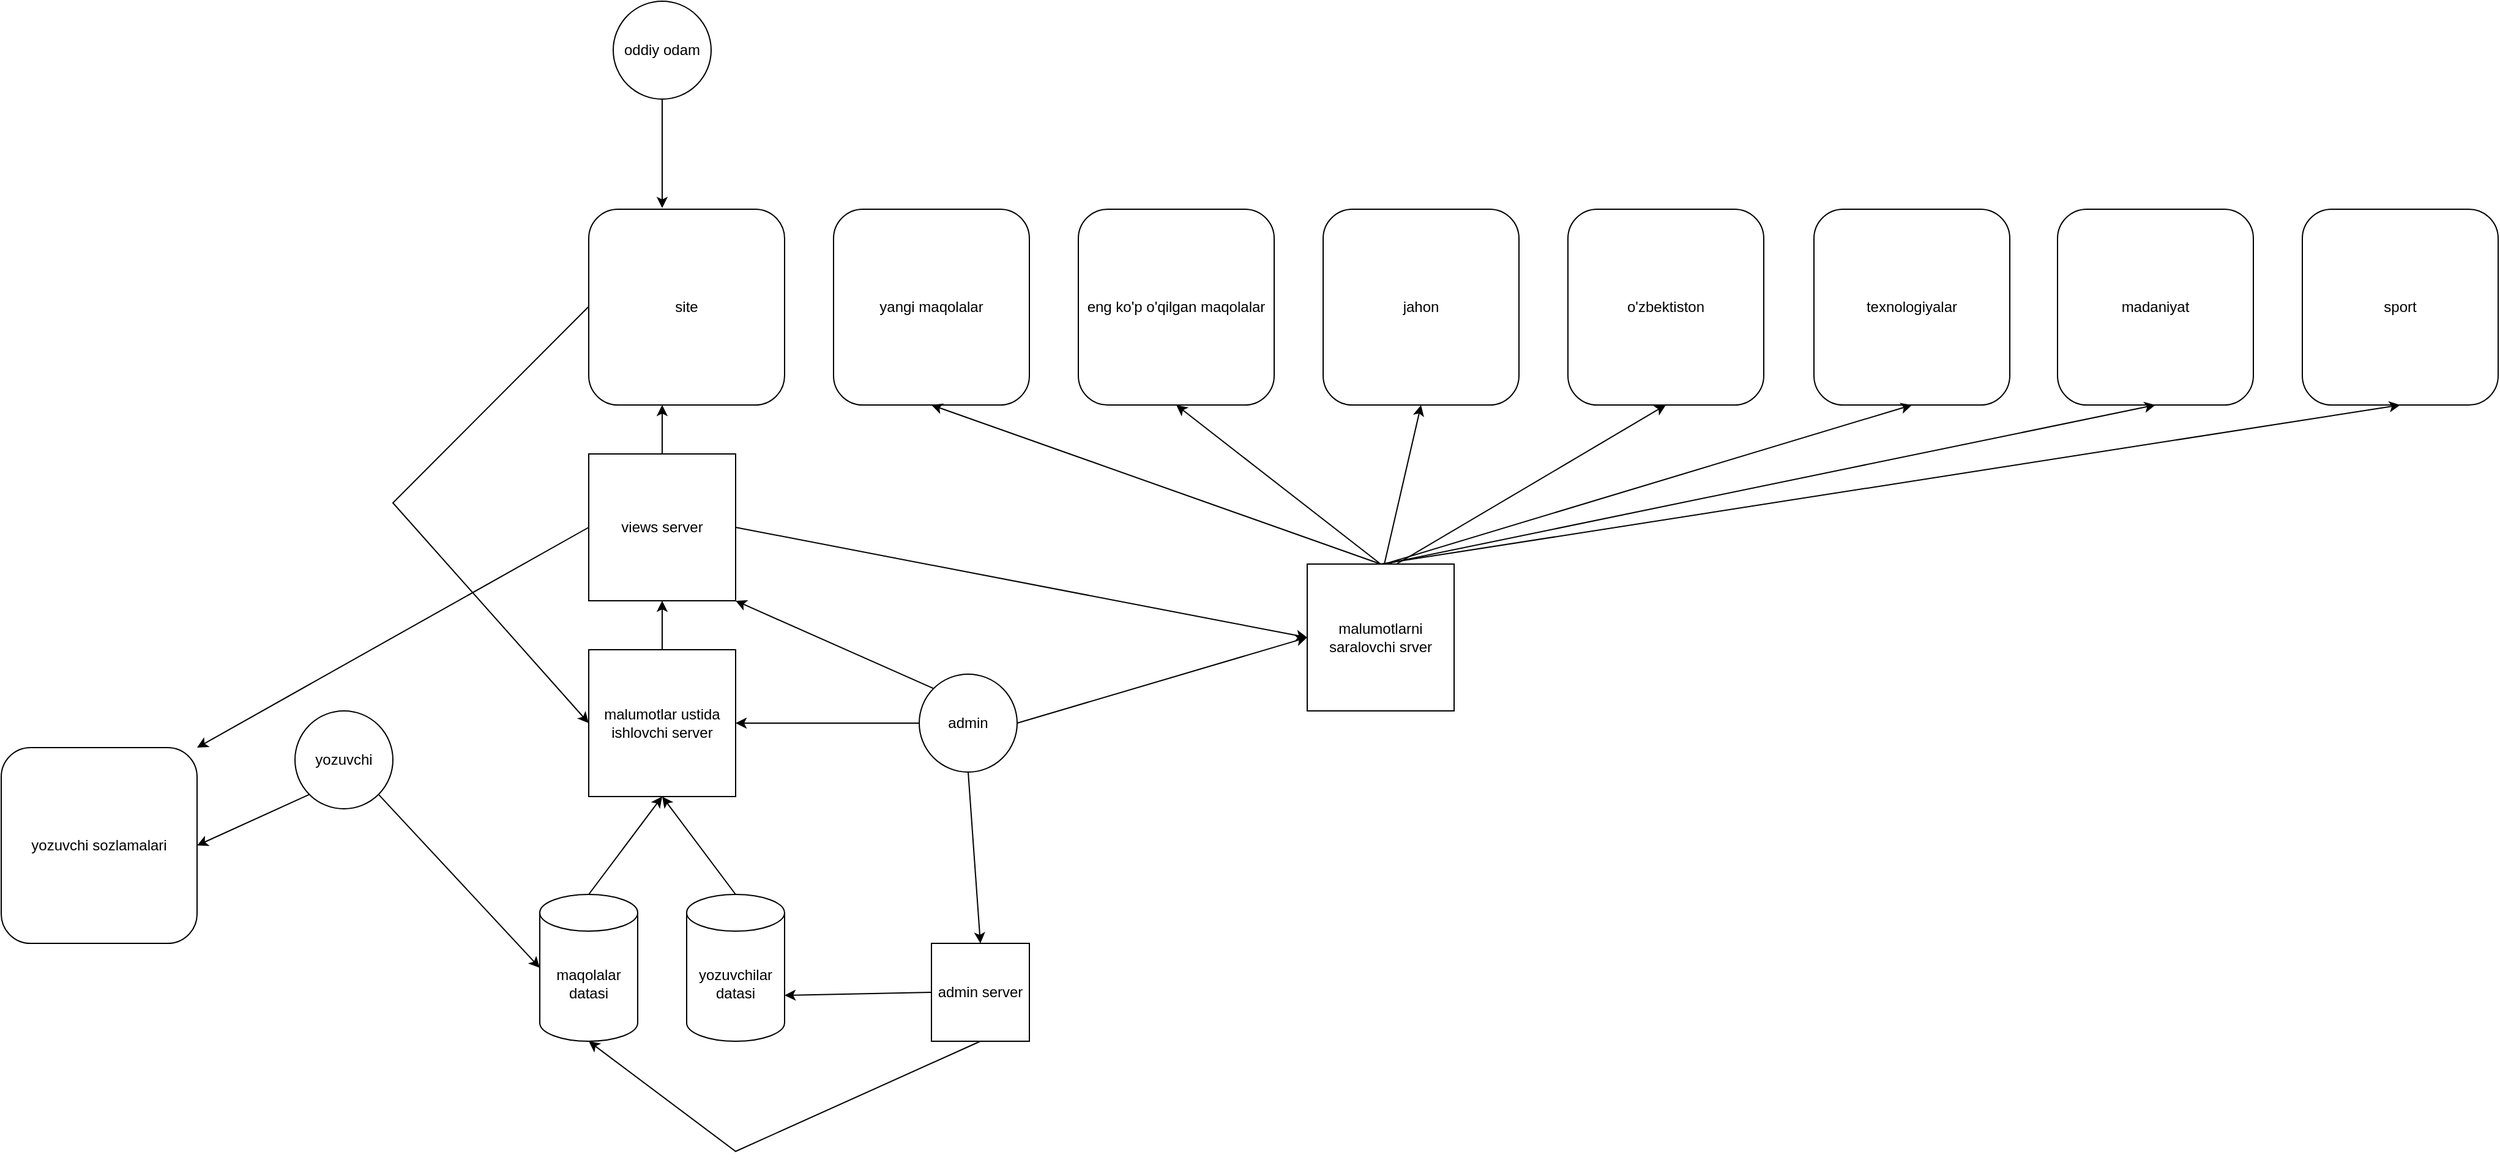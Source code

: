 <mxfile version="24.7.7">
  <diagram id="C5RBs43oDa-KdzZeNtuy" name="Page-1">
    <mxGraphModel dx="3452" dy="2582" grid="1" gridSize="10" guides="1" tooltips="1" connect="1" arrows="1" fold="1" page="1" pageScale="1" pageWidth="827" pageHeight="1169" math="0" shadow="0">
      <root>
        <mxCell id="WIyWlLk6GJQsqaUBKTNV-0" />
        <mxCell id="WIyWlLk6GJQsqaUBKTNV-1" parent="WIyWlLk6GJQsqaUBKTNV-0" />
        <mxCell id="60q1w9pdsrjlK-V5Ri4q-0" value="maqolalar datasi" style="shape=cylinder3;whiteSpace=wrap;html=1;boundedLbl=1;backgroundOutline=1;size=15;" vertex="1" parent="WIyWlLk6GJQsqaUBKTNV-1">
          <mxGeometry x="200" y="120" width="80" height="120" as="geometry" />
        </mxCell>
        <mxCell id="60q1w9pdsrjlK-V5Ri4q-1" value="yozuvchilar datasi" style="shape=cylinder3;whiteSpace=wrap;html=1;boundedLbl=1;backgroundOutline=1;size=15;" vertex="1" parent="WIyWlLk6GJQsqaUBKTNV-1">
          <mxGeometry x="320" y="120" width="80" height="120" as="geometry" />
        </mxCell>
        <mxCell id="60q1w9pdsrjlK-V5Ri4q-3" value="malumotlar ustida ishlovchi server" style="whiteSpace=wrap;html=1;aspect=fixed;" vertex="1" parent="WIyWlLk6GJQsqaUBKTNV-1">
          <mxGeometry x="240" y="-80" width="120" height="120" as="geometry" />
        </mxCell>
        <mxCell id="60q1w9pdsrjlK-V5Ri4q-4" value="" style="endArrow=classic;html=1;rounded=0;entryX=0.5;entryY=1;entryDx=0;entryDy=0;" edge="1" parent="WIyWlLk6GJQsqaUBKTNV-1" target="60q1w9pdsrjlK-V5Ri4q-3">
          <mxGeometry width="50" height="50" relative="1" as="geometry">
            <mxPoint x="240" y="120" as="sourcePoint" />
            <mxPoint x="290" y="70" as="targetPoint" />
          </mxGeometry>
        </mxCell>
        <mxCell id="60q1w9pdsrjlK-V5Ri4q-5" value="" style="endArrow=classic;html=1;rounded=0;entryX=0.5;entryY=1;entryDx=0;entryDy=0;exitX=0.5;exitY=0;exitDx=0;exitDy=0;exitPerimeter=0;" edge="1" parent="WIyWlLk6GJQsqaUBKTNV-1" source="60q1w9pdsrjlK-V5Ri4q-1" target="60q1w9pdsrjlK-V5Ri4q-3">
          <mxGeometry width="50" height="50" relative="1" as="geometry">
            <mxPoint x="430" y="100" as="sourcePoint" />
            <mxPoint x="480" y="50" as="targetPoint" />
          </mxGeometry>
        </mxCell>
        <mxCell id="60q1w9pdsrjlK-V5Ri4q-6" value="admin" style="ellipse;whiteSpace=wrap;html=1;aspect=fixed;" vertex="1" parent="WIyWlLk6GJQsqaUBKTNV-1">
          <mxGeometry x="510" y="-60" width="80" height="80" as="geometry" />
        </mxCell>
        <mxCell id="60q1w9pdsrjlK-V5Ri4q-7" value="" style="endArrow=classic;html=1;rounded=0;entryX=1;entryY=0.5;entryDx=0;entryDy=0;exitX=0;exitY=0.5;exitDx=0;exitDy=0;" edge="1" parent="WIyWlLk6GJQsqaUBKTNV-1" source="60q1w9pdsrjlK-V5Ri4q-6" target="60q1w9pdsrjlK-V5Ri4q-3">
          <mxGeometry width="50" height="50" relative="1" as="geometry">
            <mxPoint x="400" y="30" as="sourcePoint" />
            <mxPoint x="450" y="-20" as="targetPoint" />
          </mxGeometry>
        </mxCell>
        <mxCell id="60q1w9pdsrjlK-V5Ri4q-11" value="views server" style="whiteSpace=wrap;html=1;aspect=fixed;" vertex="1" parent="WIyWlLk6GJQsqaUBKTNV-1">
          <mxGeometry x="240" y="-240" width="120" height="120" as="geometry" />
        </mxCell>
        <mxCell id="60q1w9pdsrjlK-V5Ri4q-14" value="" style="endArrow=classic;html=1;rounded=0;entryX=0.5;entryY=1;entryDx=0;entryDy=0;exitX=0.5;exitY=0;exitDx=0;exitDy=0;" edge="1" parent="WIyWlLk6GJQsqaUBKTNV-1" source="60q1w9pdsrjlK-V5Ri4q-3" target="60q1w9pdsrjlK-V5Ri4q-11">
          <mxGeometry width="50" height="50" relative="1" as="geometry">
            <mxPoint x="300" y="-90" as="sourcePoint" />
            <mxPoint x="340" y="-130" as="targetPoint" />
          </mxGeometry>
        </mxCell>
        <mxCell id="60q1w9pdsrjlK-V5Ri4q-15" value="" style="endArrow=classic;html=1;rounded=0;" edge="1" parent="WIyWlLk6GJQsqaUBKTNV-1">
          <mxGeometry width="50" height="50" relative="1" as="geometry">
            <mxPoint x="300" y="-240" as="sourcePoint" />
            <mxPoint x="300" y="-280" as="targetPoint" />
          </mxGeometry>
        </mxCell>
        <mxCell id="60q1w9pdsrjlK-V5Ri4q-16" value="" style="endArrow=classic;html=1;rounded=0;entryX=1;entryY=0.5;entryDx=0;entryDy=0;exitX=0;exitY=0;exitDx=0;exitDy=0;" edge="1" parent="WIyWlLk6GJQsqaUBKTNV-1" source="60q1w9pdsrjlK-V5Ri4q-6">
          <mxGeometry width="50" height="50" relative="1" as="geometry">
            <mxPoint x="550" as="sourcePoint" />
            <mxPoint x="360" y="-120" as="targetPoint" />
          </mxGeometry>
        </mxCell>
        <mxCell id="60q1w9pdsrjlK-V5Ri4q-18" value="" style="endArrow=classic;html=1;rounded=0;entryX=0;entryY=0.5;entryDx=0;entryDy=0;exitX=0;exitY=0.5;exitDx=0;exitDy=0;" edge="1" parent="WIyWlLk6GJQsqaUBKTNV-1" target="60q1w9pdsrjlK-V5Ri4q-3">
          <mxGeometry width="50" height="50" relative="1" as="geometry">
            <mxPoint x="240" y="-360.5" as="sourcePoint" />
            <mxPoint x="150" y="-250" as="targetPoint" />
            <Array as="points">
              <mxPoint x="80" y="-200" />
            </Array>
          </mxGeometry>
        </mxCell>
        <mxCell id="60q1w9pdsrjlK-V5Ri4q-19" value="admin server" style="whiteSpace=wrap;html=1;aspect=fixed;" vertex="1" parent="WIyWlLk6GJQsqaUBKTNV-1">
          <mxGeometry x="520" y="160" width="80" height="80" as="geometry" />
        </mxCell>
        <mxCell id="60q1w9pdsrjlK-V5Ri4q-20" value="" style="endArrow=classic;html=1;rounded=0;entryX=1;entryY=0;entryDx=0;entryDy=82.5;entryPerimeter=0;exitX=0;exitY=0.5;exitDx=0;exitDy=0;" edge="1" parent="WIyWlLk6GJQsqaUBKTNV-1" source="60q1w9pdsrjlK-V5Ri4q-19" target="60q1w9pdsrjlK-V5Ri4q-1">
          <mxGeometry width="50" height="50" relative="1" as="geometry">
            <mxPoint x="470" y="110" as="sourcePoint" />
            <mxPoint x="520" y="60" as="targetPoint" />
          </mxGeometry>
        </mxCell>
        <mxCell id="60q1w9pdsrjlK-V5Ri4q-21" value="" style="endArrow=classic;html=1;rounded=0;entryX=0.5;entryY=1;entryDx=0;entryDy=0;entryPerimeter=0;exitX=0.5;exitY=1;exitDx=0;exitDy=0;" edge="1" parent="WIyWlLk6GJQsqaUBKTNV-1" source="60q1w9pdsrjlK-V5Ri4q-19" target="60q1w9pdsrjlK-V5Ri4q-0">
          <mxGeometry width="50" height="50" relative="1" as="geometry">
            <mxPoint x="480" y="430" as="sourcePoint" />
            <mxPoint x="440" y="340" as="targetPoint" />
            <Array as="points">
              <mxPoint x="360" y="330" />
            </Array>
          </mxGeometry>
        </mxCell>
        <mxCell id="60q1w9pdsrjlK-V5Ri4q-22" value="" style="endArrow=classic;html=1;rounded=0;entryX=0.5;entryY=0;entryDx=0;entryDy=0;exitX=0.5;exitY=1;exitDx=0;exitDy=0;" edge="1" parent="WIyWlLk6GJQsqaUBKTNV-1" source="60q1w9pdsrjlK-V5Ri4q-6" target="60q1w9pdsrjlK-V5Ri4q-19">
          <mxGeometry width="50" height="50" relative="1" as="geometry">
            <mxPoint x="670" y="120" as="sourcePoint" />
            <mxPoint x="720" y="70" as="targetPoint" />
          </mxGeometry>
        </mxCell>
        <mxCell id="60q1w9pdsrjlK-V5Ri4q-23" value="yozuvchi" style="ellipse;whiteSpace=wrap;html=1;aspect=fixed;" vertex="1" parent="WIyWlLk6GJQsqaUBKTNV-1">
          <mxGeometry y="-30" width="80" height="80" as="geometry" />
        </mxCell>
        <mxCell id="60q1w9pdsrjlK-V5Ri4q-24" value="oddiy odam" style="ellipse;whiteSpace=wrap;html=1;aspect=fixed;" vertex="1" parent="WIyWlLk6GJQsqaUBKTNV-1">
          <mxGeometry x="260" y="-610" width="80" height="80" as="geometry" />
        </mxCell>
        <mxCell id="60q1w9pdsrjlK-V5Ri4q-25" value="" style="endArrow=classic;html=1;rounded=0;entryX=0.5;entryY=0;entryDx=0;entryDy=0;exitX=0.5;exitY=1;exitDx=0;exitDy=0;" edge="1" parent="WIyWlLk6GJQsqaUBKTNV-1" source="60q1w9pdsrjlK-V5Ri4q-24">
          <mxGeometry width="50" height="50" relative="1" as="geometry">
            <mxPoint x="450" y="-510" as="sourcePoint" />
            <mxPoint x="300" y="-441.0" as="targetPoint" />
          </mxGeometry>
        </mxCell>
        <mxCell id="60q1w9pdsrjlK-V5Ri4q-26" value="" style="endArrow=classic;html=1;rounded=0;exitX=1;exitY=1;exitDx=0;exitDy=0;entryX=0;entryY=0.5;entryDx=0;entryDy=0;entryPerimeter=0;" edge="1" parent="WIyWlLk6GJQsqaUBKTNV-1" source="60q1w9pdsrjlK-V5Ri4q-23" target="60q1w9pdsrjlK-V5Ri4q-0">
          <mxGeometry width="50" height="50" relative="1" as="geometry">
            <mxPoint x="60" y="290" as="sourcePoint" />
            <mxPoint x="110" y="240" as="targetPoint" />
          </mxGeometry>
        </mxCell>
        <mxCell id="60q1w9pdsrjlK-V5Ri4q-29" value="" style="endArrow=classic;html=1;rounded=0;entryX=1;entryY=0.5;entryDx=0;entryDy=0;exitX=0;exitY=1;exitDx=0;exitDy=0;" edge="1" parent="WIyWlLk6GJQsqaUBKTNV-1" source="60q1w9pdsrjlK-V5Ri4q-23" target="60q1w9pdsrjlK-V5Ri4q-30">
          <mxGeometry width="50" height="50" relative="1" as="geometry">
            <mxPoint y="-18" as="sourcePoint" />
            <mxPoint x="-62" y="-125" as="targetPoint" />
          </mxGeometry>
        </mxCell>
        <mxCell id="60q1w9pdsrjlK-V5Ri4q-30" value="yozuvchi sozlamalari" style="rounded=1;whiteSpace=wrap;html=1;" vertex="1" parent="WIyWlLk6GJQsqaUBKTNV-1">
          <mxGeometry x="-240" width="160" height="160" as="geometry" />
        </mxCell>
        <mxCell id="60q1w9pdsrjlK-V5Ri4q-31" value="" style="endArrow=classic;html=1;rounded=0;exitX=0;exitY=0.5;exitDx=0;exitDy=0;entryX=1;entryY=0;entryDx=0;entryDy=0;" edge="1" parent="WIyWlLk6GJQsqaUBKTNV-1" source="60q1w9pdsrjlK-V5Ri4q-11" target="60q1w9pdsrjlK-V5Ri4q-30">
          <mxGeometry width="50" height="50" relative="1" as="geometry">
            <mxPoint x="-30" y="-120" as="sourcePoint" />
            <mxPoint x="20" y="-170" as="targetPoint" />
          </mxGeometry>
        </mxCell>
        <mxCell id="60q1w9pdsrjlK-V5Ri4q-32" value="site" style="rounded=1;whiteSpace=wrap;html=1;" vertex="1" parent="WIyWlLk6GJQsqaUBKTNV-1">
          <mxGeometry x="240" y="-440" width="160" height="160" as="geometry" />
        </mxCell>
        <mxCell id="60q1w9pdsrjlK-V5Ri4q-33" value="yangi maqolalar" style="rounded=1;whiteSpace=wrap;html=1;" vertex="1" parent="WIyWlLk6GJQsqaUBKTNV-1">
          <mxGeometry x="440" y="-440" width="160" height="160" as="geometry" />
        </mxCell>
        <mxCell id="60q1w9pdsrjlK-V5Ri4q-35" value="eng ko&#39;p o&#39;qilgan maqolalar" style="rounded=1;whiteSpace=wrap;html=1;" vertex="1" parent="WIyWlLk6GJQsqaUBKTNV-1">
          <mxGeometry x="640" y="-440" width="160" height="160" as="geometry" />
        </mxCell>
        <mxCell id="60q1w9pdsrjlK-V5Ri4q-36" value="jahon" style="rounded=1;whiteSpace=wrap;html=1;" vertex="1" parent="WIyWlLk6GJQsqaUBKTNV-1">
          <mxGeometry x="840" y="-440" width="160" height="160" as="geometry" />
        </mxCell>
        <mxCell id="60q1w9pdsrjlK-V5Ri4q-37" value="o&#39;zbektiston" style="rounded=1;whiteSpace=wrap;html=1;" vertex="1" parent="WIyWlLk6GJQsqaUBKTNV-1">
          <mxGeometry x="1040" y="-440" width="160" height="160" as="geometry" />
        </mxCell>
        <mxCell id="60q1w9pdsrjlK-V5Ri4q-38" value="texnologiyalar" style="rounded=1;whiteSpace=wrap;html=1;" vertex="1" parent="WIyWlLk6GJQsqaUBKTNV-1">
          <mxGeometry x="1241" y="-440" width="160" height="160" as="geometry" />
        </mxCell>
        <mxCell id="60q1w9pdsrjlK-V5Ri4q-39" value="sport" style="rounded=1;whiteSpace=wrap;html=1;" vertex="1" parent="WIyWlLk6GJQsqaUBKTNV-1">
          <mxGeometry x="1640" y="-440" width="160" height="160" as="geometry" />
        </mxCell>
        <mxCell id="60q1w9pdsrjlK-V5Ri4q-40" value="madaniyat" style="rounded=1;whiteSpace=wrap;html=1;" vertex="1" parent="WIyWlLk6GJQsqaUBKTNV-1">
          <mxGeometry x="1440" y="-440" width="160" height="160" as="geometry" />
        </mxCell>
        <mxCell id="60q1w9pdsrjlK-V5Ri4q-46" value="malumotlarni saralovchi srver" style="whiteSpace=wrap;html=1;aspect=fixed;" vertex="1" parent="WIyWlLk6GJQsqaUBKTNV-1">
          <mxGeometry x="827" y="-150" width="120" height="120" as="geometry" />
        </mxCell>
        <mxCell id="60q1w9pdsrjlK-V5Ri4q-47" value="" style="endArrow=classic;html=1;rounded=0;exitX=1;exitY=0.5;exitDx=0;exitDy=0;entryX=0;entryY=0.5;entryDx=0;entryDy=0;" edge="1" parent="WIyWlLk6GJQsqaUBKTNV-1" source="60q1w9pdsrjlK-V5Ri4q-11" target="60q1w9pdsrjlK-V5Ri4q-46">
          <mxGeometry width="50" height="50" relative="1" as="geometry">
            <mxPoint x="550" y="-100" as="sourcePoint" />
            <mxPoint x="600" y="-150" as="targetPoint" />
          </mxGeometry>
        </mxCell>
        <mxCell id="60q1w9pdsrjlK-V5Ri4q-48" value="" style="endArrow=classic;html=1;rounded=0;exitX=0.5;exitY=0;exitDx=0;exitDy=0;entryX=0.5;entryY=1;entryDx=0;entryDy=0;" edge="1" parent="WIyWlLk6GJQsqaUBKTNV-1" source="60q1w9pdsrjlK-V5Ri4q-46" target="60q1w9pdsrjlK-V5Ri4q-39">
          <mxGeometry width="50" height="50" relative="1" as="geometry">
            <mxPoint x="940" y="-150" as="sourcePoint" />
            <mxPoint x="990" y="-200" as="targetPoint" />
          </mxGeometry>
        </mxCell>
        <mxCell id="60q1w9pdsrjlK-V5Ri4q-49" value="" style="endArrow=classic;html=1;rounded=0;entryX=0.5;entryY=1;entryDx=0;entryDy=0;" edge="1" parent="WIyWlLk6GJQsqaUBKTNV-1" target="60q1w9pdsrjlK-V5Ri4q-40">
          <mxGeometry width="50" height="50" relative="1" as="geometry">
            <mxPoint x="890" y="-150" as="sourcePoint" />
            <mxPoint x="940" y="-200" as="targetPoint" />
          </mxGeometry>
        </mxCell>
        <mxCell id="60q1w9pdsrjlK-V5Ri4q-50" value="" style="endArrow=classic;html=1;rounded=0;entryX=0.5;entryY=1;entryDx=0;entryDy=0;" edge="1" parent="WIyWlLk6GJQsqaUBKTNV-1" target="60q1w9pdsrjlK-V5Ri4q-38">
          <mxGeometry width="50" height="50" relative="1" as="geometry">
            <mxPoint x="890" y="-150" as="sourcePoint" />
            <mxPoint x="940" y="-200" as="targetPoint" />
          </mxGeometry>
        </mxCell>
        <mxCell id="60q1w9pdsrjlK-V5Ri4q-51" value="" style="endArrow=classic;html=1;rounded=0;entryX=0.5;entryY=1;entryDx=0;entryDy=0;" edge="1" parent="WIyWlLk6GJQsqaUBKTNV-1" target="60q1w9pdsrjlK-V5Ri4q-37">
          <mxGeometry width="50" height="50" relative="1" as="geometry">
            <mxPoint x="900" y="-150" as="sourcePoint" />
            <mxPoint x="930" y="-200" as="targetPoint" />
          </mxGeometry>
        </mxCell>
        <mxCell id="60q1w9pdsrjlK-V5Ri4q-52" value="" style="endArrow=classic;html=1;rounded=0;entryX=0.5;entryY=1;entryDx=0;entryDy=0;" edge="1" parent="WIyWlLk6GJQsqaUBKTNV-1" target="60q1w9pdsrjlK-V5Ri4q-36">
          <mxGeometry width="50" height="50" relative="1" as="geometry">
            <mxPoint x="890" y="-150" as="sourcePoint" />
            <mxPoint x="950" y="-200" as="targetPoint" />
          </mxGeometry>
        </mxCell>
        <mxCell id="60q1w9pdsrjlK-V5Ri4q-53" value="" style="endArrow=classic;html=1;rounded=0;exitX=0.5;exitY=0;exitDx=0;exitDy=0;entryX=0.5;entryY=1;entryDx=0;entryDy=0;" edge="1" parent="WIyWlLk6GJQsqaUBKTNV-1" source="60q1w9pdsrjlK-V5Ri4q-46" target="60q1w9pdsrjlK-V5Ri4q-35">
          <mxGeometry width="50" height="50" relative="1" as="geometry">
            <mxPoint x="770" y="-180" as="sourcePoint" />
            <mxPoint x="820" y="-230" as="targetPoint" />
          </mxGeometry>
        </mxCell>
        <mxCell id="60q1w9pdsrjlK-V5Ri4q-54" value="" style="endArrow=classic;html=1;rounded=0;exitX=0.5;exitY=0;exitDx=0;exitDy=0;entryX=0.5;entryY=1;entryDx=0;entryDy=0;" edge="1" parent="WIyWlLk6GJQsqaUBKTNV-1" source="60q1w9pdsrjlK-V5Ri4q-46" target="60q1w9pdsrjlK-V5Ri4q-33">
          <mxGeometry width="50" height="50" relative="1" as="geometry">
            <mxPoint x="550" y="-180" as="sourcePoint" />
            <mxPoint x="600" y="-230" as="targetPoint" />
          </mxGeometry>
        </mxCell>
        <mxCell id="60q1w9pdsrjlK-V5Ri4q-55" value="" style="endArrow=classic;html=1;rounded=0;exitX=1;exitY=0.5;exitDx=0;exitDy=0;entryX=0;entryY=0.5;entryDx=0;entryDy=0;" edge="1" parent="WIyWlLk6GJQsqaUBKTNV-1" source="60q1w9pdsrjlK-V5Ri4q-6" target="60q1w9pdsrjlK-V5Ri4q-46">
          <mxGeometry width="50" height="50" relative="1" as="geometry">
            <mxPoint x="800" y="90" as="sourcePoint" />
            <mxPoint x="850" y="40" as="targetPoint" />
          </mxGeometry>
        </mxCell>
      </root>
    </mxGraphModel>
  </diagram>
</mxfile>
